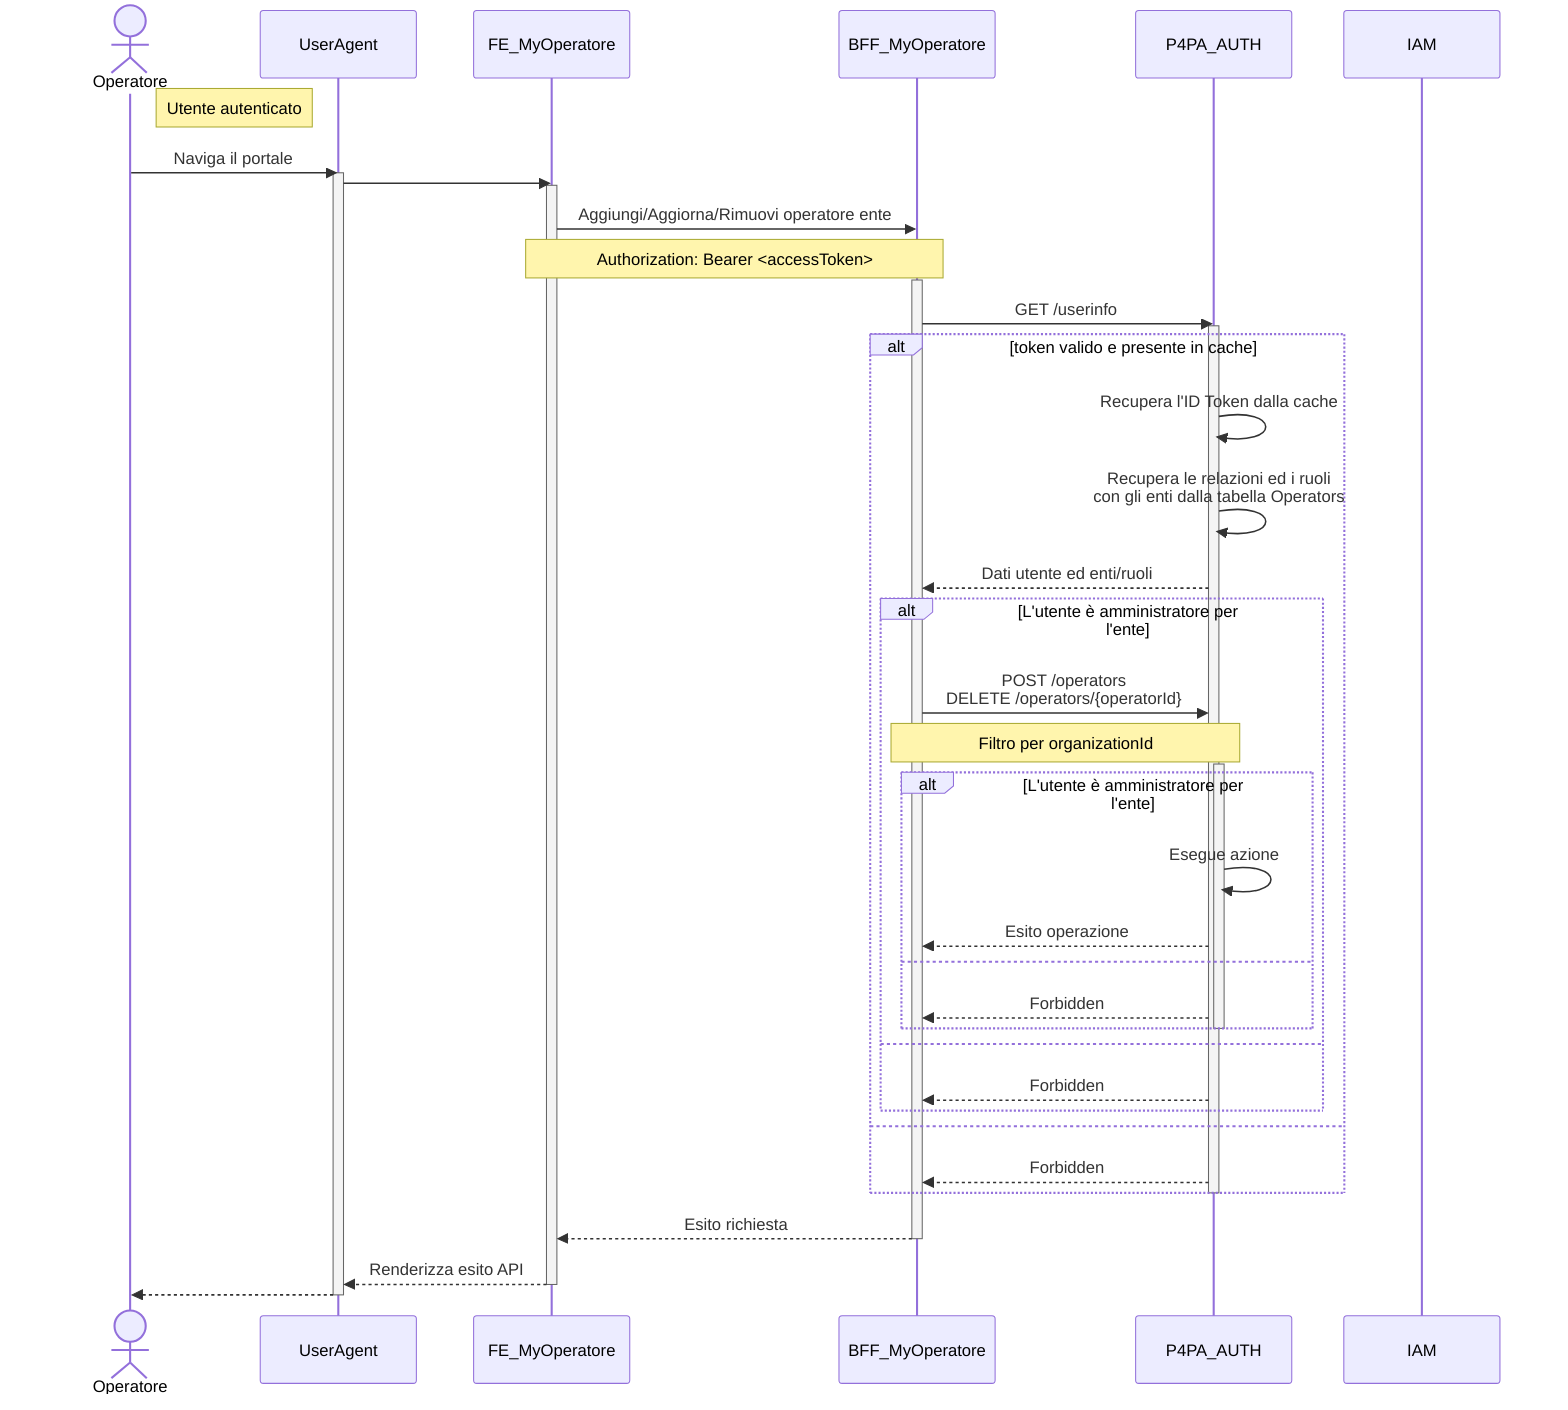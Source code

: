 sequenceDiagram
    actor Operatore
    participant UserAgent
    participant FE as FE_MyOperatore
    participant BFF as BFF_MyOperatore
    participant AUTH as P4PA_AUTH
    participant IAM

    note right of Operatore: Utente autenticato

    Operatore ->> UserAgent: Naviga il portale

    activate UserAgent
        UserAgent ->> FE: #
        activate FE
            FE ->> BFF: Aggiungi/Aggiorna/Rimuovi operatore ente
            note over FE, BFF: Authorization: Bearer <accessToken>

            activate BFF
                BFF ->> AUTH: GET /userinfo
                activate AUTH
                    alt token valido e presente in cache
                        AUTH ->> AUTH: Recupera l'ID Token dalla cache
                        AUTH ->> AUTH: Recupera le relazioni ed i ruoli<BR />con gli enti dalla tabella Operators
                        AUTH -->> BFF: Dati utente ed enti/ruoli

                        alt L'utente è amministratore per l'ente
                            BFF ->> AUTH: POST /operators<BR />DELETE /operators/{operatorId}
                            note over BFF, AUTH: Filtro per organizationId
                            activate AUTH
                                alt L'utente è amministratore per l'ente
                                    AUTH ->> AUTH: Esegue azione
                                    AUTH -->> BFF: Esito operazione
                                else
                                    AUTH -->> BFF: Forbidden
                                end
                            deactivate AUTH
                        else
                            AUTH -->> BFF: Forbidden
                        end
                    else
                        AUTH -->> BFF: Forbidden
                    end
                deactivate AUTH

                BFF -->> FE: Esito richiesta
            deactivate BFF

            FE -->> UserAgent: Renderizza esito API
        deactivate FE
        UserAgent -->> Operatore: #
    deactivate UserAgent